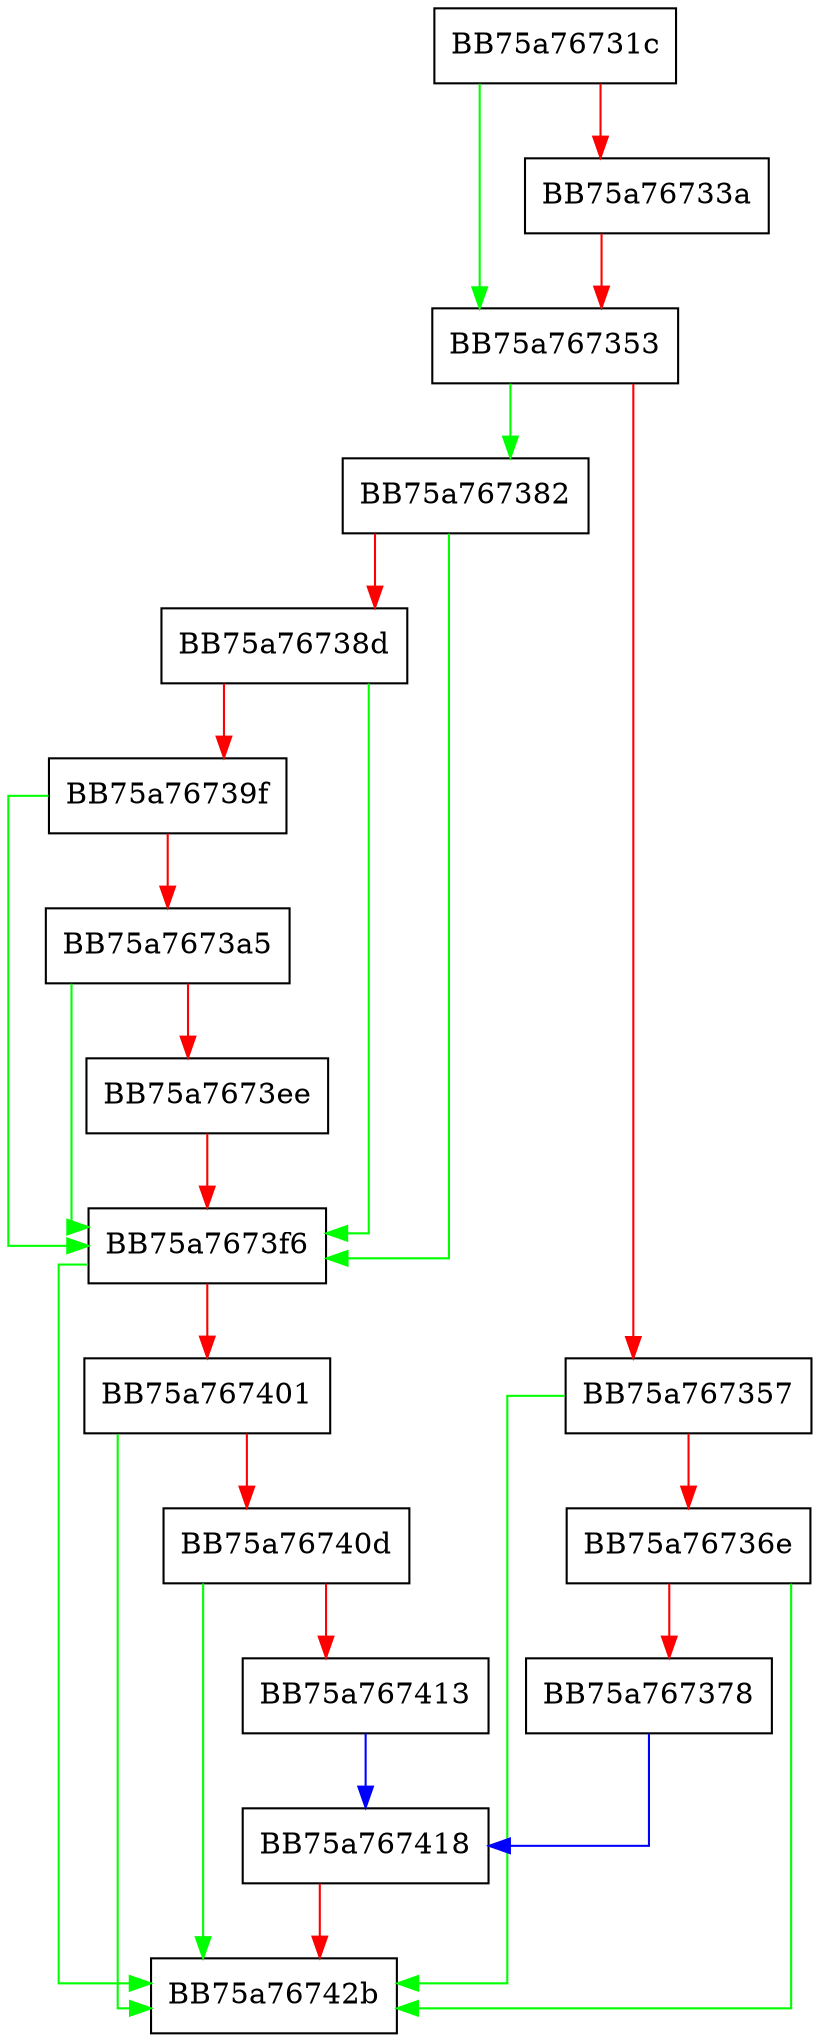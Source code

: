 digraph MpUtilsInitializeImpl {
  node [shape="box"];
  graph [splines=ortho];
  BB75a76731c -> BB75a767353 [color="green"];
  BB75a76731c -> BB75a76733a [color="red"];
  BB75a76733a -> BB75a767353 [color="red"];
  BB75a767353 -> BB75a767382 [color="green"];
  BB75a767353 -> BB75a767357 [color="red"];
  BB75a767357 -> BB75a76742b [color="green"];
  BB75a767357 -> BB75a76736e [color="red"];
  BB75a76736e -> BB75a76742b [color="green"];
  BB75a76736e -> BB75a767378 [color="red"];
  BB75a767378 -> BB75a767418 [color="blue"];
  BB75a767382 -> BB75a7673f6 [color="green"];
  BB75a767382 -> BB75a76738d [color="red"];
  BB75a76738d -> BB75a7673f6 [color="green"];
  BB75a76738d -> BB75a76739f [color="red"];
  BB75a76739f -> BB75a7673f6 [color="green"];
  BB75a76739f -> BB75a7673a5 [color="red"];
  BB75a7673a5 -> BB75a7673f6 [color="green"];
  BB75a7673a5 -> BB75a7673ee [color="red"];
  BB75a7673ee -> BB75a7673f6 [color="red"];
  BB75a7673f6 -> BB75a76742b [color="green"];
  BB75a7673f6 -> BB75a767401 [color="red"];
  BB75a767401 -> BB75a76742b [color="green"];
  BB75a767401 -> BB75a76740d [color="red"];
  BB75a76740d -> BB75a76742b [color="green"];
  BB75a76740d -> BB75a767413 [color="red"];
  BB75a767413 -> BB75a767418 [color="blue"];
  BB75a767418 -> BB75a76742b [color="red"];
}